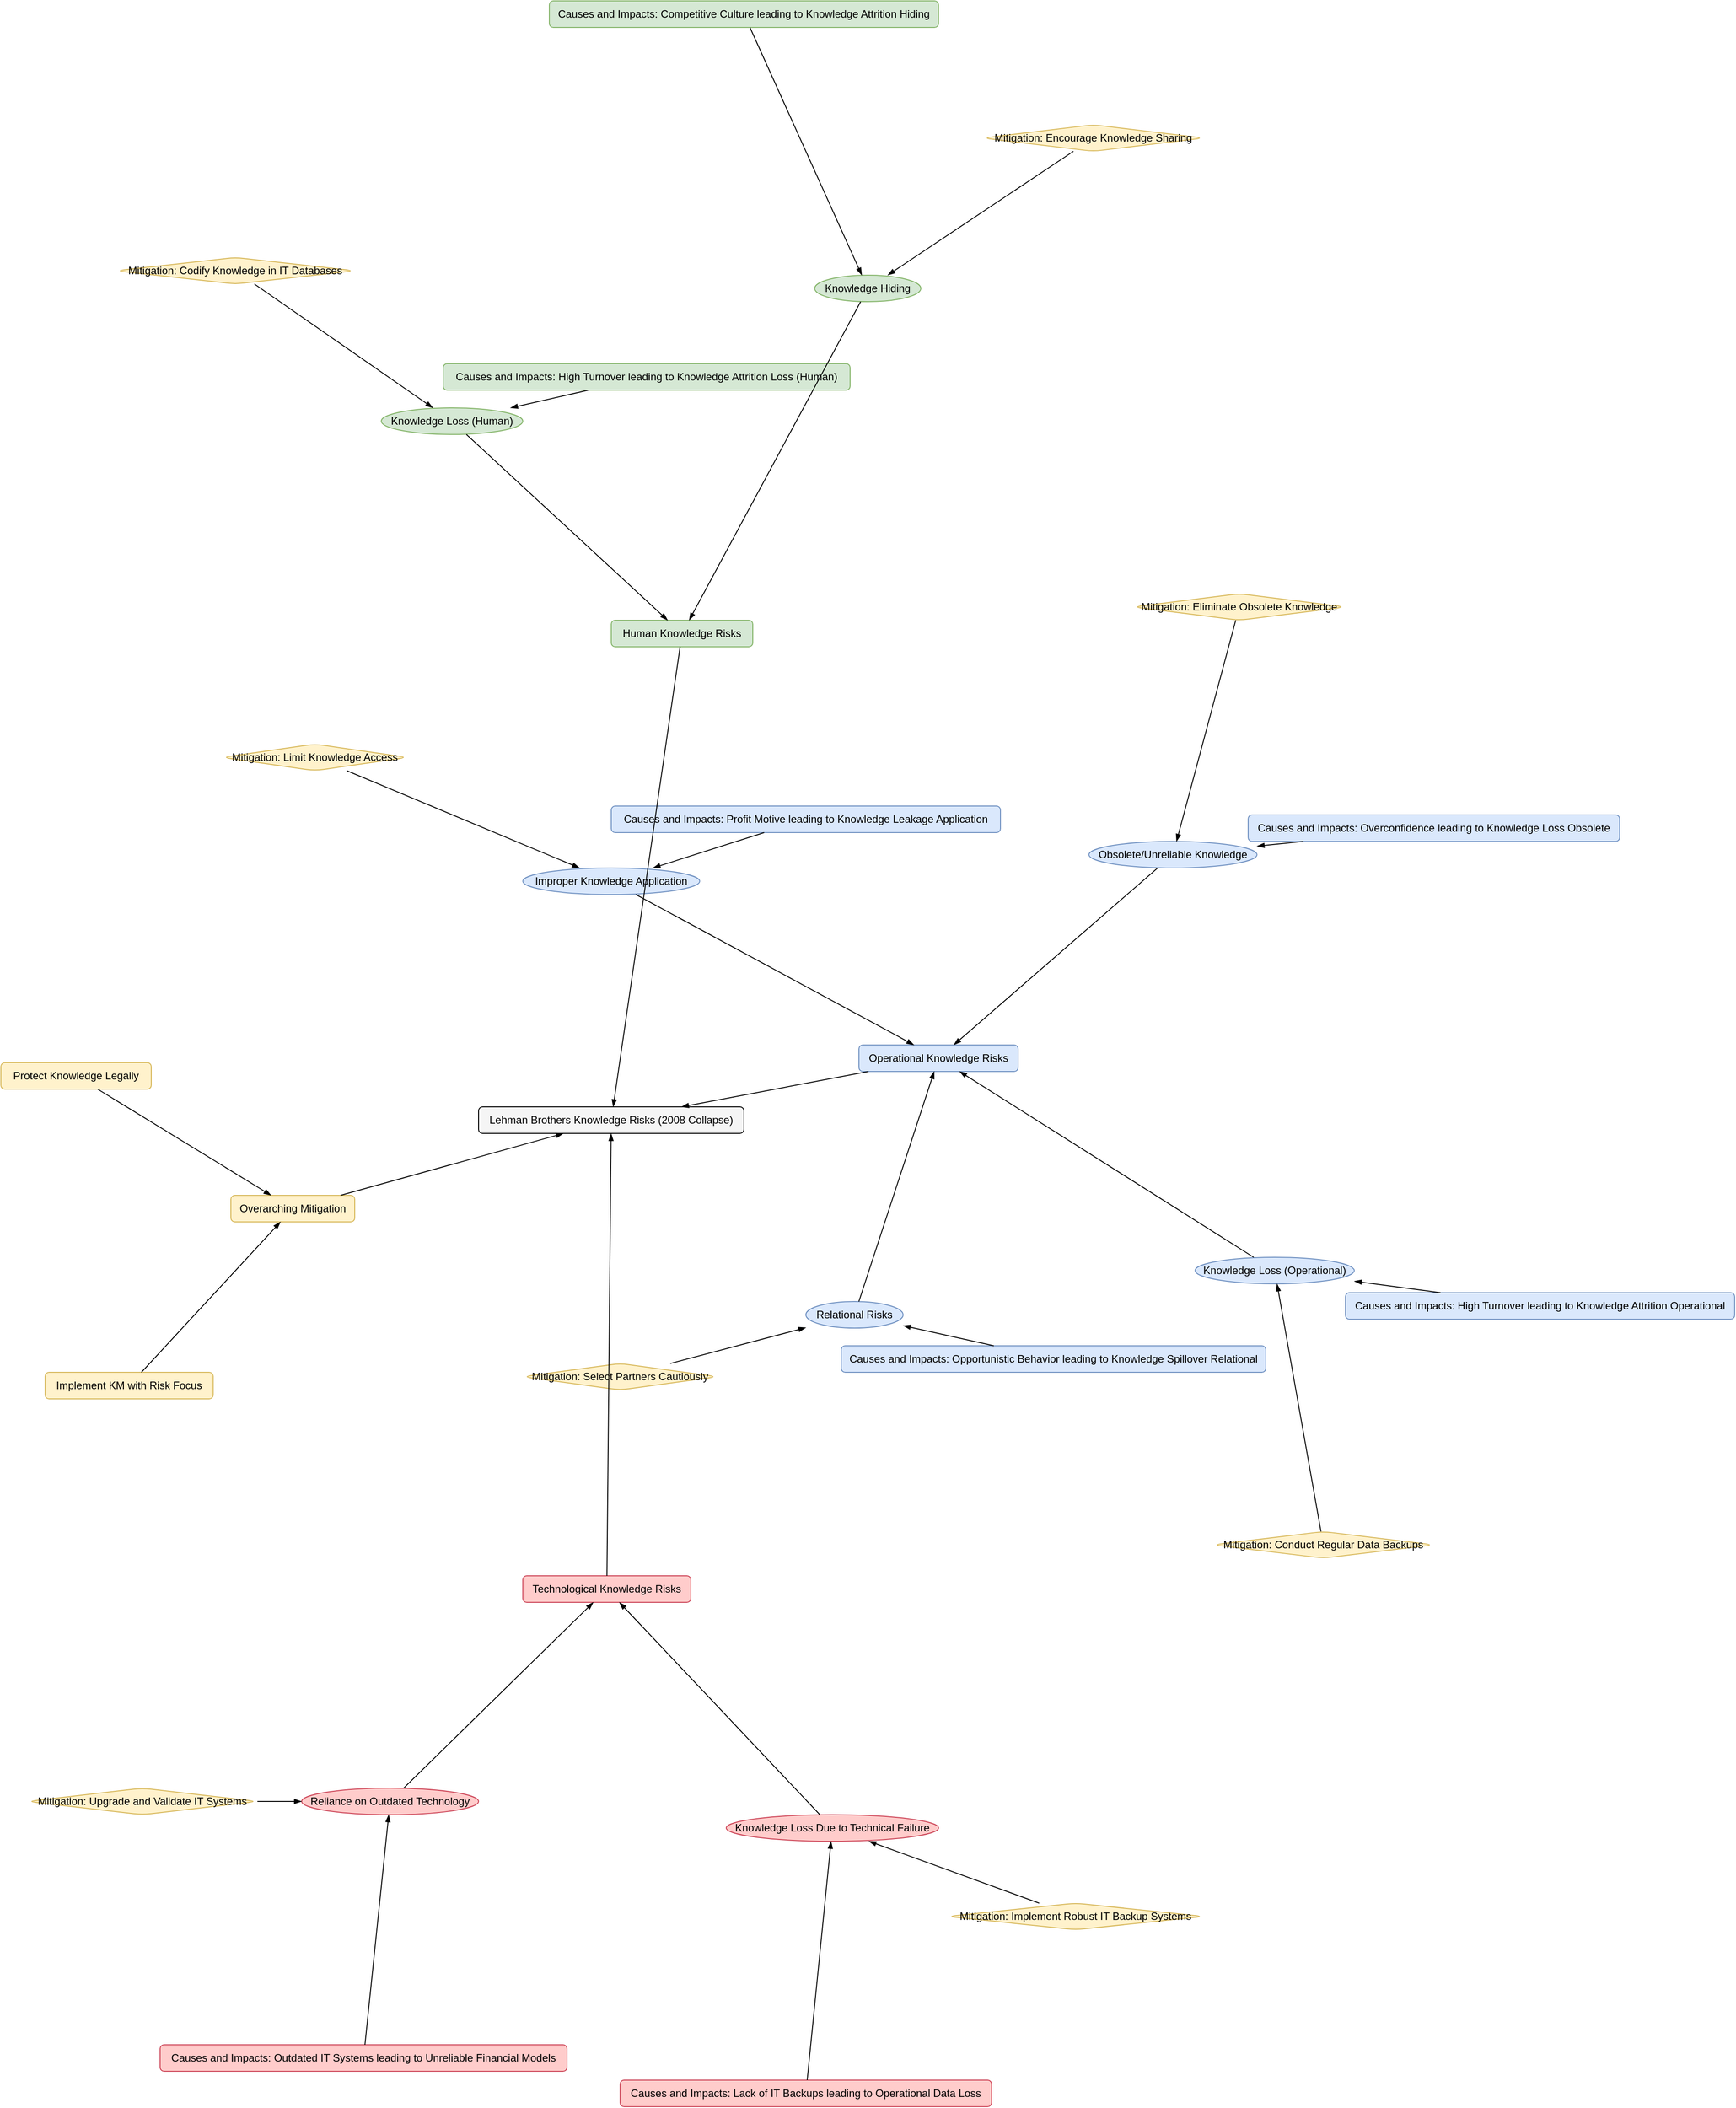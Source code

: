 <mxfile version="26.1.1">
  <diagram name="Page-1" id="rw_4wVUWJhF9KtVmBtuJ">
    <mxGraphModel dx="3940" dy="2610" grid="1" gridSize="10" guides="1" tooltips="1" connect="1" arrows="1" fold="1" page="1" pageScale="1" pageWidth="1169" pageHeight="827" math="0" shadow="0">
      <root>
        <mxCell id="0" />
        <mxCell id="1" parent="0" />
        <UserObject label="%name%" name="Lehman Brothers Knowledge Risks (2008 Collapse)" placeholders="1" id="vWDKOZK6BITERUY0dnJb-1">
          <mxCell style="shape=rectangle;fillColor=#f5f5f5;strokeColor=#000000;whiteSpace=wrap;html=1;rounded=1;" vertex="1" parent="1">
            <mxGeometry x="510" y="1200" width="300" height="30" as="geometry" />
          </mxCell>
        </UserObject>
        <UserObject label="%name%" name="Human Knowledge Risks" placeholders="1" id="vWDKOZK6BITERUY0dnJb-2">
          <mxCell style="shape=rectangle;fillColor=#d5e8d4;strokeColor=#82b366;whiteSpace=wrap;html=1;rounded=1;" vertex="1" parent="1">
            <mxGeometry x="660" y="650" width="160" height="30" as="geometry" />
          </mxCell>
        </UserObject>
        <UserObject label="%name%" name="Knowledge Hiding" placeholders="1" id="vWDKOZK6BITERUY0dnJb-3">
          <mxCell style="shape=ellipse;fillColor=#d5e8d4;strokeColor=#82b366;whiteSpace=wrap;html=1;rounded=1;" vertex="1" parent="1">
            <mxGeometry x="890" y="260" width="120" height="30" as="geometry" />
          </mxCell>
        </UserObject>
        <UserObject label="%name%" name="Causes and Impacts: Competitive Culture leading to Knowledge Attrition Hiding" placeholders="1" id="vWDKOZK6BITERUY0dnJb-4">
          <mxCell style="shape=rectangle;fillColor=#d5e8d4;strokeColor=#82b366;whiteSpace=wrap;html=1;rounded=1;" vertex="1" parent="1">
            <mxGeometry x="590" y="-50" width="440" height="30" as="geometry" />
          </mxCell>
        </UserObject>
        <UserObject label="%name%" name="Mitigation: Encourage Knowledge Sharing" placeholders="1" id="vWDKOZK6BITERUY0dnJb-5">
          <mxCell style="shape=rhombus;fillColor=#fff2cc;strokeColor=#d6b656;whiteSpace=wrap;html=1;rounded=1;" vertex="1" parent="1">
            <mxGeometry x="1080" y="90" width="250" height="30" as="geometry" />
          </mxCell>
        </UserObject>
        <UserObject label="%name%" name="Knowledge Loss (Human)" placeholders="1" id="vWDKOZK6BITERUY0dnJb-6">
          <mxCell style="shape=ellipse;fillColor=#d5e8d4;strokeColor=#82b366;whiteSpace=wrap;html=1;rounded=1;" vertex="1" parent="1">
            <mxGeometry x="400" y="410" width="160" height="30" as="geometry" />
          </mxCell>
        </UserObject>
        <UserObject label="%name%" name="Causes and Impacts: High Turnover leading to Knowledge Attrition Loss (Human)" placeholders="1" id="vWDKOZK6BITERUY0dnJb-7">
          <mxCell style="shape=rectangle;fillColor=#d5e8d4;strokeColor=#82b366;whiteSpace=wrap;html=1;rounded=1;" vertex="1" parent="1">
            <mxGeometry x="470" y="360" width="460" height="30" as="geometry" />
          </mxCell>
        </UserObject>
        <UserObject label="%name%" name="Mitigation: Codify Knowledge in IT Databases" placeholders="1" id="vWDKOZK6BITERUY0dnJb-8">
          <mxCell style="shape=rhombus;fillColor=#fff2cc;strokeColor=#d6b656;whiteSpace=wrap;html=1;rounded=1;" vertex="1" parent="1">
            <mxGeometry x="100" y="240" width="270" height="30" as="geometry" />
          </mxCell>
        </UserObject>
        <UserObject label="%name%" name="Operational Knowledge Risks" placeholders="1" id="vWDKOZK6BITERUY0dnJb-9">
          <mxCell style="shape=rectangle;fillColor=#dae8fc;strokeColor=#6c8ebf;whiteSpace=wrap;html=1;rounded=1;" vertex="1" parent="1">
            <mxGeometry x="940" y="1130" width="180" height="30" as="geometry" />
          </mxCell>
        </UserObject>
        <UserObject label="%name%" name="Obsolete/Unreliable Knowledge" placeholders="1" id="vWDKOZK6BITERUY0dnJb-10">
          <mxCell style="shape=ellipse;fillColor=#dae8fc;strokeColor=#6c8ebf;whiteSpace=wrap;html=1;rounded=1;" vertex="1" parent="1">
            <mxGeometry x="1200" y="900" width="190" height="30" as="geometry" />
          </mxCell>
        </UserObject>
        <UserObject label="%name%" name="Causes and Impacts: Overconfidence leading to Knowledge Loss Obsolete" placeholders="1" id="vWDKOZK6BITERUY0dnJb-11">
          <mxCell style="shape=rectangle;fillColor=#dae8fc;strokeColor=#6c8ebf;whiteSpace=wrap;html=1;rounded=1;" vertex="1" parent="1">
            <mxGeometry x="1380" y="870" width="420" height="30" as="geometry" />
          </mxCell>
        </UserObject>
        <UserObject label="%name%" name="Mitigation: Eliminate Obsolete Knowledge" placeholders="1" id="vWDKOZK6BITERUY0dnJb-12">
          <mxCell style="shape=rhombus;fillColor=#fff2cc;strokeColor=#d6b656;whiteSpace=wrap;html=1;rounded=1;" vertex="1" parent="1">
            <mxGeometry x="1250" y="620" width="240" height="30" as="geometry" />
          </mxCell>
        </UserObject>
        <UserObject label="%name%" name="Improper Knowledge Application" placeholders="1" id="vWDKOZK6BITERUY0dnJb-13">
          <mxCell style="shape=ellipse;fillColor=#dae8fc;strokeColor=#6c8ebf;whiteSpace=wrap;html=1;rounded=1;" vertex="1" parent="1">
            <mxGeometry x="560" y="930" width="200" height="30" as="geometry" />
          </mxCell>
        </UserObject>
        <UserObject label="%name%" name="Causes and Impacts: Profit Motive leading to Knowledge Leakage Application" placeholders="1" id="vWDKOZK6BITERUY0dnJb-14">
          <mxCell style="shape=rectangle;fillColor=#dae8fc;strokeColor=#6c8ebf;whiteSpace=wrap;html=1;rounded=1;" vertex="1" parent="1">
            <mxGeometry x="660" y="860" width="440" height="30" as="geometry" />
          </mxCell>
        </UserObject>
        <UserObject label="%name%" name="Mitigation: Limit Knowledge Access" placeholders="1" id="vWDKOZK6BITERUY0dnJb-15">
          <mxCell style="shape=rhombus;fillColor=#fff2cc;strokeColor=#d6b656;whiteSpace=wrap;html=1;rounded=1;" vertex="1" parent="1">
            <mxGeometry x="220" y="790" width="210" height="30" as="geometry" />
          </mxCell>
        </UserObject>
        <UserObject label="%name%" name="Relational Risks" placeholders="1" id="vWDKOZK6BITERUY0dnJb-16">
          <mxCell style="shape=ellipse;fillColor=#dae8fc;strokeColor=#6c8ebf;whiteSpace=wrap;html=1;rounded=1;" vertex="1" parent="1">
            <mxGeometry x="880" y="1420" width="110" height="30" as="geometry" />
          </mxCell>
        </UserObject>
        <UserObject label="%name%" name="Causes and Impacts: Opportunistic Behavior leading to Knowledge Spillover Relational" placeholders="1" id="vWDKOZK6BITERUY0dnJb-17">
          <mxCell style="shape=rectangle;fillColor=#dae8fc;strokeColor=#6c8ebf;whiteSpace=wrap;html=1;rounded=1;" vertex="1" parent="1">
            <mxGeometry x="920" y="1470" width="480" height="30" as="geometry" />
          </mxCell>
        </UserObject>
        <UserObject label="%name%" name="Mitigation: Select Partners Cautiously" placeholders="1" id="vWDKOZK6BITERUY0dnJb-18">
          <mxCell style="shape=rhombus;fillColor=#fff2cc;strokeColor=#d6b656;whiteSpace=wrap;html=1;rounded=1;" vertex="1" parent="1">
            <mxGeometry x="560" y="1490" width="220" height="30" as="geometry" />
          </mxCell>
        </UserObject>
        <UserObject label="%name%" name="Knowledge Loss (Operational)" placeholders="1" id="vWDKOZK6BITERUY0dnJb-19">
          <mxCell style="shape=ellipse;fillColor=#dae8fc;strokeColor=#6c8ebf;whiteSpace=wrap;html=1;rounded=1;" vertex="1" parent="1">
            <mxGeometry x="1320" y="1370" width="180" height="30" as="geometry" />
          </mxCell>
        </UserObject>
        <UserObject label="%name%" name="Causes and Impacts: High Turnover leading to Knowledge Attrition Operational" placeholders="1" id="vWDKOZK6BITERUY0dnJb-20">
          <mxCell style="shape=rectangle;fillColor=#dae8fc;strokeColor=#6c8ebf;whiteSpace=wrap;html=1;rounded=1;" vertex="1" parent="1">
            <mxGeometry x="1490" y="1410" width="440" height="30" as="geometry" />
          </mxCell>
        </UserObject>
        <UserObject label="%name%" name="Mitigation: Conduct Regular Data Backups" placeholders="1" id="vWDKOZK6BITERUY0dnJb-21">
          <mxCell style="shape=rhombus;fillColor=#fff2cc;strokeColor=#d6b656;whiteSpace=wrap;html=1;rounded=1;" vertex="1" parent="1">
            <mxGeometry x="1340" y="1680" width="250" height="30" as="geometry" />
          </mxCell>
        </UserObject>
        <UserObject label="%name%" name="Technological Knowledge Risks" placeholders="1" id="vWDKOZK6BITERUY0dnJb-22">
          <mxCell style="shape=rectangle;fillColor=#ffcccb;strokeColor=#cb4154;whiteSpace=wrap;html=1;rounded=1;" vertex="1" parent="1">
            <mxGeometry x="560" y="1730" width="190" height="30" as="geometry" />
          </mxCell>
        </UserObject>
        <UserObject label="%name%" name="Reliance on Outdated Technology" placeholders="1" id="vWDKOZK6BITERUY0dnJb-23">
          <mxCell style="shape=ellipse;fillColor=#ffcccb;strokeColor=#cb4154;whiteSpace=wrap;html=1;rounded=1;" vertex="1" parent="1">
            <mxGeometry x="310" y="1970" width="200" height="30" as="geometry" />
          </mxCell>
        </UserObject>
        <UserObject label="%name%" name="Causes and Impacts: Outdated IT Systems leading to Unreliable Financial Models" placeholders="1" id="vWDKOZK6BITERUY0dnJb-24">
          <mxCell style="shape=rectangle;fillColor=#ffcccb;strokeColor=#cb4154;whiteSpace=wrap;html=1;rounded=1;" vertex="1" parent="1">
            <mxGeometry x="150" y="2260" width="460" height="30" as="geometry" />
          </mxCell>
        </UserObject>
        <UserObject label="%name%" name="Mitigation: Upgrade and Validate IT Systems" placeholders="1" id="vWDKOZK6BITERUY0dnJb-25">
          <mxCell style="shape=rhombus;fillColor=#fff2cc;strokeColor=#d6b656;whiteSpace=wrap;html=1;rounded=1;" vertex="1" parent="1">
            <mxGeometry y="1970" width="260" height="30" as="geometry" />
          </mxCell>
        </UserObject>
        <UserObject label="%name%" name="Knowledge Loss Due to Technical Failure" placeholders="1" id="vWDKOZK6BITERUY0dnJb-26">
          <mxCell style="shape=ellipse;fillColor=#ffcccb;strokeColor=#cb4154;whiteSpace=wrap;html=1;rounded=1;" vertex="1" parent="1">
            <mxGeometry x="790" y="2000" width="240" height="30" as="geometry" />
          </mxCell>
        </UserObject>
        <UserObject label="%name%" name="Causes and Impacts: Lack of IT Backups leading to Operational Data Loss" placeholders="1" id="vWDKOZK6BITERUY0dnJb-27">
          <mxCell style="shape=rectangle;fillColor=#ffcccb;strokeColor=#cb4154;whiteSpace=wrap;html=1;rounded=1;" vertex="1" parent="1">
            <mxGeometry x="670" y="2300" width="420" height="30" as="geometry" />
          </mxCell>
        </UserObject>
        <UserObject label="%name%" name="Mitigation: Implement Robust IT Backup Systems" placeholders="1" id="vWDKOZK6BITERUY0dnJb-28">
          <mxCell style="shape=rhombus;fillColor=#fff2cc;strokeColor=#d6b656;whiteSpace=wrap;html=1;rounded=1;" vertex="1" parent="1">
            <mxGeometry x="1040" y="2100" width="290" height="30" as="geometry" />
          </mxCell>
        </UserObject>
        <UserObject label="%name%" name="Overarching Mitigation" placeholders="1" id="vWDKOZK6BITERUY0dnJb-29">
          <mxCell style="shape=rectangle;fillColor=#fff2cc;strokeColor=#d6b656;whiteSpace=wrap;html=1;rounded=1;" vertex="1" parent="1">
            <mxGeometry x="230" y="1300" width="140" height="30" as="geometry" />
          </mxCell>
        </UserObject>
        <UserObject label="%name%" name="Protect Knowledge Legally" placeholders="1" id="vWDKOZK6BITERUY0dnJb-30">
          <mxCell style="shape=rectangle;fillColor=#fff2cc;strokeColor=#d6b656;whiteSpace=wrap;html=1;rounded=1;" vertex="1" parent="1">
            <mxGeometry x="-30" y="1150" width="170" height="30" as="geometry" />
          </mxCell>
        </UserObject>
        <UserObject label="%name%" name="Implement KM with Risk Focus" placeholders="1" id="vWDKOZK6BITERUY0dnJb-31">
          <mxCell style="shape=rectangle;fillColor=#fff2cc;strokeColor=#d6b656;whiteSpace=wrap;html=1;rounded=1;" vertex="1" parent="1">
            <mxGeometry x="20" y="1500" width="190" height="30" as="geometry" />
          </mxCell>
        </UserObject>
        <mxCell id="vWDKOZK6BITERUY0dnJb-32" value="" style="curved=0;endArrow=blockThin;endFill=1;" edge="1" parent="1" source="vWDKOZK6BITERUY0dnJb-2" target="vWDKOZK6BITERUY0dnJb-1">
          <mxGeometry relative="1" as="geometry" />
        </mxCell>
        <mxCell id="vWDKOZK6BITERUY0dnJb-33" value="" style="curved=0;endArrow=blockThin;endFill=1;" edge="1" parent="1" source="vWDKOZK6BITERUY0dnJb-3" target="vWDKOZK6BITERUY0dnJb-2">
          <mxGeometry relative="1" as="geometry" />
        </mxCell>
        <mxCell id="vWDKOZK6BITERUY0dnJb-34" value="" style="curved=0;endArrow=blockThin;endFill=1;" edge="1" parent="1" source="vWDKOZK6BITERUY0dnJb-4" target="vWDKOZK6BITERUY0dnJb-3">
          <mxGeometry relative="1" as="geometry" />
        </mxCell>
        <mxCell id="vWDKOZK6BITERUY0dnJb-35" value="" style="curved=0;endArrow=blockThin;endFill=1;" edge="1" parent="1" source="vWDKOZK6BITERUY0dnJb-5" target="vWDKOZK6BITERUY0dnJb-3">
          <mxGeometry relative="1" as="geometry" />
        </mxCell>
        <mxCell id="vWDKOZK6BITERUY0dnJb-36" value="" style="curved=0;endArrow=blockThin;endFill=1;" edge="1" parent="1" source="vWDKOZK6BITERUY0dnJb-6" target="vWDKOZK6BITERUY0dnJb-2">
          <mxGeometry relative="1" as="geometry" />
        </mxCell>
        <mxCell id="vWDKOZK6BITERUY0dnJb-37" value="" style="curved=0;endArrow=blockThin;endFill=1;" edge="1" parent="1" source="vWDKOZK6BITERUY0dnJb-7" target="vWDKOZK6BITERUY0dnJb-6">
          <mxGeometry relative="1" as="geometry" />
        </mxCell>
        <mxCell id="vWDKOZK6BITERUY0dnJb-38" value="" style="curved=0;endArrow=blockThin;endFill=1;" edge="1" parent="1" source="vWDKOZK6BITERUY0dnJb-8" target="vWDKOZK6BITERUY0dnJb-6">
          <mxGeometry relative="1" as="geometry" />
        </mxCell>
        <mxCell id="vWDKOZK6BITERUY0dnJb-39" value="" style="curved=0;endArrow=blockThin;endFill=1;" edge="1" parent="1" source="vWDKOZK6BITERUY0dnJb-9" target="vWDKOZK6BITERUY0dnJb-1">
          <mxGeometry relative="1" as="geometry" />
        </mxCell>
        <mxCell id="vWDKOZK6BITERUY0dnJb-40" value="" style="curved=0;endArrow=blockThin;endFill=1;" edge="1" parent="1" source="vWDKOZK6BITERUY0dnJb-10" target="vWDKOZK6BITERUY0dnJb-9">
          <mxGeometry relative="1" as="geometry" />
        </mxCell>
        <mxCell id="vWDKOZK6BITERUY0dnJb-41" value="" style="curved=0;endArrow=blockThin;endFill=1;" edge="1" parent="1" source="vWDKOZK6BITERUY0dnJb-11" target="vWDKOZK6BITERUY0dnJb-10">
          <mxGeometry relative="1" as="geometry" />
        </mxCell>
        <mxCell id="vWDKOZK6BITERUY0dnJb-42" value="" style="curved=0;endArrow=blockThin;endFill=1;" edge="1" parent="1" source="vWDKOZK6BITERUY0dnJb-12" target="vWDKOZK6BITERUY0dnJb-10">
          <mxGeometry relative="1" as="geometry" />
        </mxCell>
        <mxCell id="vWDKOZK6BITERUY0dnJb-43" value="" style="curved=0;endArrow=blockThin;endFill=1;" edge="1" parent="1" source="vWDKOZK6BITERUY0dnJb-13" target="vWDKOZK6BITERUY0dnJb-9">
          <mxGeometry relative="1" as="geometry" />
        </mxCell>
        <mxCell id="vWDKOZK6BITERUY0dnJb-44" value="" style="curved=0;endArrow=blockThin;endFill=1;" edge="1" parent="1" source="vWDKOZK6BITERUY0dnJb-14" target="vWDKOZK6BITERUY0dnJb-13">
          <mxGeometry relative="1" as="geometry" />
        </mxCell>
        <mxCell id="vWDKOZK6BITERUY0dnJb-45" value="" style="curved=0;endArrow=blockThin;endFill=1;" edge="1" parent="1" source="vWDKOZK6BITERUY0dnJb-15" target="vWDKOZK6BITERUY0dnJb-13">
          <mxGeometry relative="1" as="geometry" />
        </mxCell>
        <mxCell id="vWDKOZK6BITERUY0dnJb-46" value="" style="curved=0;endArrow=blockThin;endFill=1;" edge="1" parent="1" source="vWDKOZK6BITERUY0dnJb-16" target="vWDKOZK6BITERUY0dnJb-9">
          <mxGeometry relative="1" as="geometry" />
        </mxCell>
        <mxCell id="vWDKOZK6BITERUY0dnJb-47" value="" style="curved=0;endArrow=blockThin;endFill=1;" edge="1" parent="1" source="vWDKOZK6BITERUY0dnJb-17" target="vWDKOZK6BITERUY0dnJb-16">
          <mxGeometry relative="1" as="geometry" />
        </mxCell>
        <mxCell id="vWDKOZK6BITERUY0dnJb-48" value="" style="curved=0;endArrow=blockThin;endFill=1;" edge="1" parent="1" source="vWDKOZK6BITERUY0dnJb-18" target="vWDKOZK6BITERUY0dnJb-16">
          <mxGeometry relative="1" as="geometry" />
        </mxCell>
        <mxCell id="vWDKOZK6BITERUY0dnJb-49" value="" style="curved=0;endArrow=blockThin;endFill=1;" edge="1" parent="1" source="vWDKOZK6BITERUY0dnJb-19" target="vWDKOZK6BITERUY0dnJb-9">
          <mxGeometry relative="1" as="geometry" />
        </mxCell>
        <mxCell id="vWDKOZK6BITERUY0dnJb-50" value="" style="curved=0;endArrow=blockThin;endFill=1;" edge="1" parent="1" source="vWDKOZK6BITERUY0dnJb-20" target="vWDKOZK6BITERUY0dnJb-19">
          <mxGeometry relative="1" as="geometry" />
        </mxCell>
        <mxCell id="vWDKOZK6BITERUY0dnJb-51" value="" style="curved=0;endArrow=blockThin;endFill=1;" edge="1" parent="1" source="vWDKOZK6BITERUY0dnJb-21" target="vWDKOZK6BITERUY0dnJb-19">
          <mxGeometry relative="1" as="geometry" />
        </mxCell>
        <mxCell id="vWDKOZK6BITERUY0dnJb-52" value="" style="curved=0;endArrow=blockThin;endFill=1;" edge="1" parent="1" source="vWDKOZK6BITERUY0dnJb-22" target="vWDKOZK6BITERUY0dnJb-1">
          <mxGeometry relative="1" as="geometry" />
        </mxCell>
        <mxCell id="vWDKOZK6BITERUY0dnJb-53" value="" style="curved=0;endArrow=blockThin;endFill=1;" edge="1" parent="1" source="vWDKOZK6BITERUY0dnJb-23" target="vWDKOZK6BITERUY0dnJb-22">
          <mxGeometry relative="1" as="geometry" />
        </mxCell>
        <mxCell id="vWDKOZK6BITERUY0dnJb-54" value="" style="curved=0;endArrow=blockThin;endFill=1;" edge="1" parent="1" source="vWDKOZK6BITERUY0dnJb-24" target="vWDKOZK6BITERUY0dnJb-23">
          <mxGeometry relative="1" as="geometry" />
        </mxCell>
        <mxCell id="vWDKOZK6BITERUY0dnJb-55" value="" style="curved=0;endArrow=blockThin;endFill=1;" edge="1" parent="1" source="vWDKOZK6BITERUY0dnJb-25" target="vWDKOZK6BITERUY0dnJb-23">
          <mxGeometry relative="1" as="geometry" />
        </mxCell>
        <mxCell id="vWDKOZK6BITERUY0dnJb-56" value="" style="curved=0;endArrow=blockThin;endFill=1;" edge="1" parent="1" source="vWDKOZK6BITERUY0dnJb-26" target="vWDKOZK6BITERUY0dnJb-22">
          <mxGeometry relative="1" as="geometry" />
        </mxCell>
        <mxCell id="vWDKOZK6BITERUY0dnJb-57" value="" style="curved=0;endArrow=blockThin;endFill=1;" edge="1" parent="1" source="vWDKOZK6BITERUY0dnJb-27" target="vWDKOZK6BITERUY0dnJb-26">
          <mxGeometry relative="1" as="geometry" />
        </mxCell>
        <mxCell id="vWDKOZK6BITERUY0dnJb-58" value="" style="curved=0;endArrow=blockThin;endFill=1;" edge="1" parent="1" source="vWDKOZK6BITERUY0dnJb-28" target="vWDKOZK6BITERUY0dnJb-26">
          <mxGeometry relative="1" as="geometry" />
        </mxCell>
        <mxCell id="vWDKOZK6BITERUY0dnJb-59" value="" style="curved=0;endArrow=blockThin;endFill=1;" edge="1" parent="1" source="vWDKOZK6BITERUY0dnJb-29" target="vWDKOZK6BITERUY0dnJb-1">
          <mxGeometry relative="1" as="geometry" />
        </mxCell>
        <mxCell id="vWDKOZK6BITERUY0dnJb-60" value="" style="curved=0;endArrow=blockThin;endFill=1;" edge="1" parent="1" source="vWDKOZK6BITERUY0dnJb-30" target="vWDKOZK6BITERUY0dnJb-29">
          <mxGeometry relative="1" as="geometry" />
        </mxCell>
        <mxCell id="vWDKOZK6BITERUY0dnJb-61" value="" style="curved=0;endArrow=blockThin;endFill=1;" edge="1" parent="1" source="vWDKOZK6BITERUY0dnJb-31" target="vWDKOZK6BITERUY0dnJb-29">
          <mxGeometry relative="1" as="geometry" />
        </mxCell>
      </root>
    </mxGraphModel>
  </diagram>
</mxfile>
